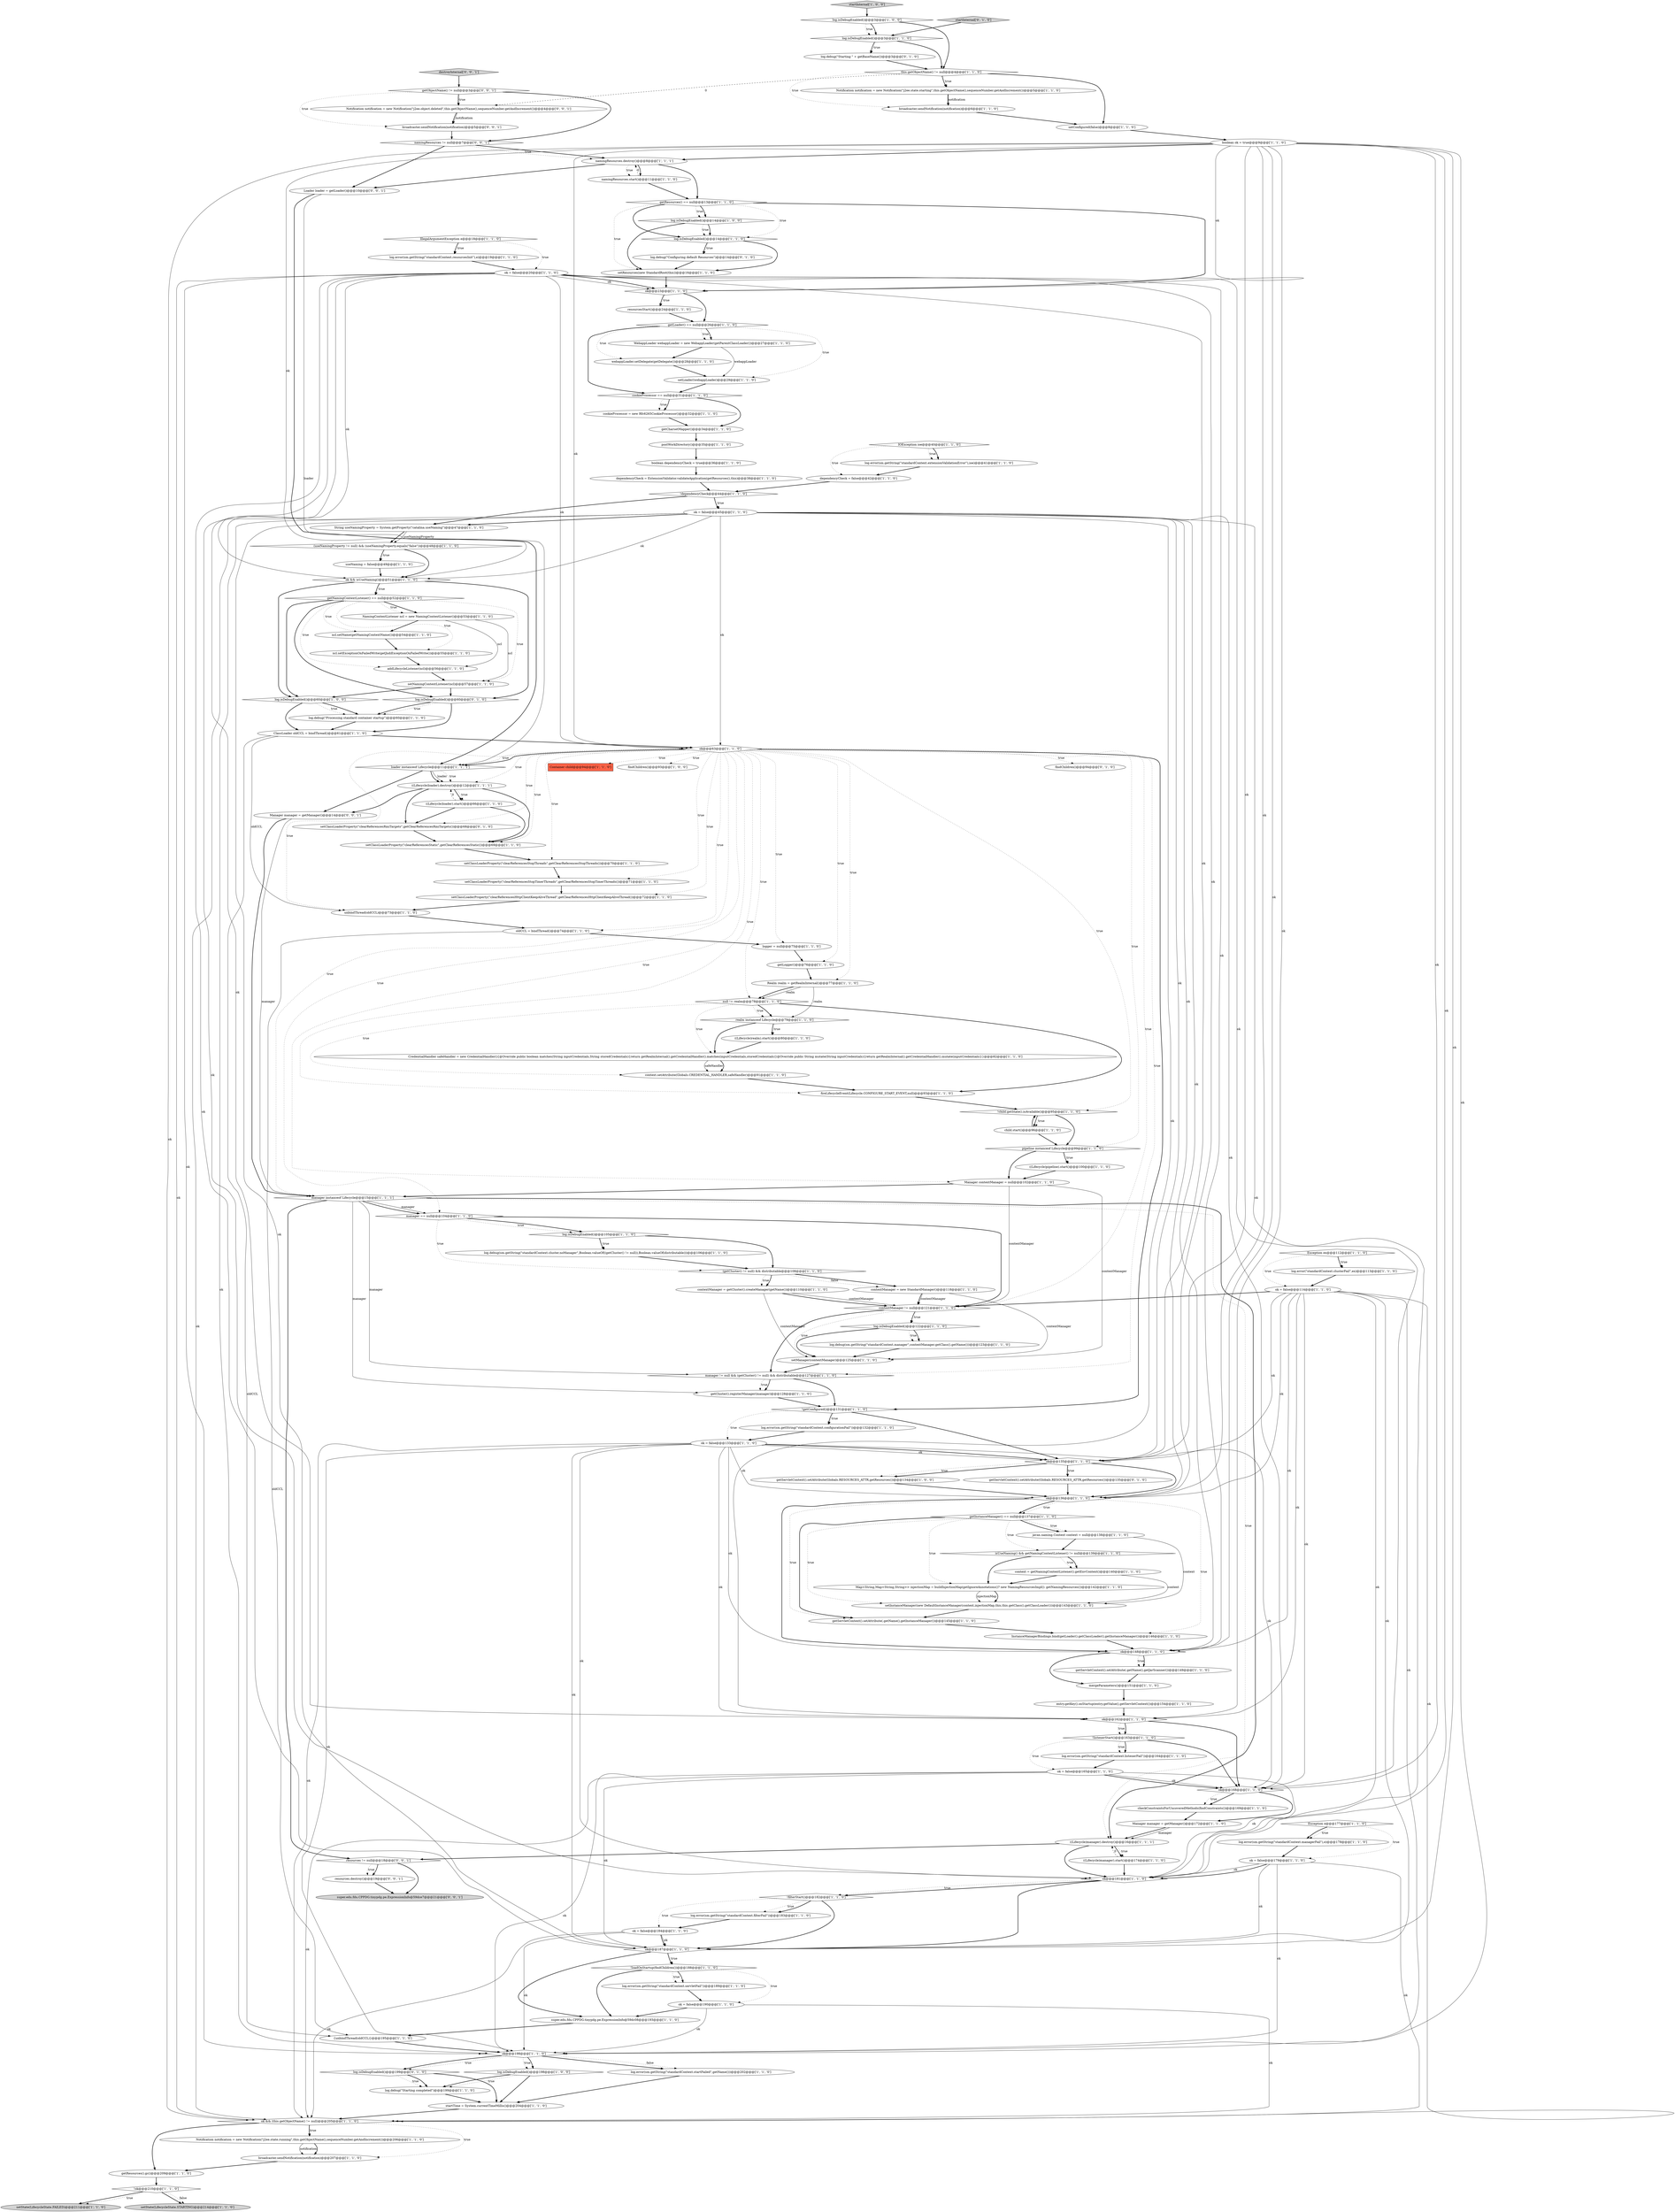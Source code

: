 digraph {
5 [style = filled, label = "dependencyCheck = false@@@42@@@['1', '1', '0']", fillcolor = white, shape = ellipse image = "AAA0AAABBB1BBB"];
106 [style = filled, label = "getServletContext().setAttribute(.getName(),getInstanceManager())@@@145@@@['1', '1', '0']", fillcolor = white, shape = ellipse image = "AAA0AAABBB1BBB"];
125 [style = filled, label = "getLoader() == null@@@26@@@['1', '1', '0']", fillcolor = white, shape = diamond image = "AAA0AAABBB1BBB"];
42 [style = filled, label = "getServletContext().setAttribute(.getName(),getJarScanner())@@@149@@@['1', '1', '0']", fillcolor = white, shape = ellipse image = "AAA0AAABBB1BBB"];
17 [style = filled, label = "log.error(\"standardContext.clusterFail\",ex)@@@113@@@['1', '1', '0']", fillcolor = white, shape = ellipse image = "AAA0AAABBB1BBB"];
9 [style = filled, label = "!listenerStart()@@@163@@@['1', '1', '0']", fillcolor = white, shape = diamond image = "AAA0AAABBB1BBB"];
74 [style = filled, label = "setState(LifecycleState.FAILED)@@@211@@@['1', '1', '0']", fillcolor = lightgray, shape = ellipse image = "AAA0AAABBB1BBB"];
156 [style = filled, label = "Loader loader = getLoader()@@@10@@@['0', '0', '1']", fillcolor = white, shape = ellipse image = "AAA0AAABBB3BBB"];
101 [style = filled, label = "loader instanceof Lifecycle@@@11@@@['1', '1', '1']", fillcolor = white, shape = diamond image = "AAA0AAABBB1BBB"];
40 [style = filled, label = "ncl.setExceptionOnFailedWrite(getJndiExceptionOnFailedWrite())@@@55@@@['1', '1', '0']", fillcolor = white, shape = ellipse image = "AAA0AAABBB1BBB"];
97 [style = filled, label = "Manager contextManager = null@@@102@@@['1', '1', '0']", fillcolor = white, shape = ellipse image = "AAA0AAABBB1BBB"];
117 [style = filled, label = "ok = false@@@45@@@['1', '1', '0']", fillcolor = white, shape = ellipse image = "AAA0AAABBB1BBB"];
73 [style = filled, label = "setInstanceManager(new DefaultInstanceManager(context,injectionMap,this,this.getClass().getClassLoader()))@@@143@@@['1', '1', '0']", fillcolor = white, shape = ellipse image = "AAA0AAABBB1BBB"];
59 [style = filled, label = "log.error(sm.getString(\"standardContext.resourcesInit\"),e)@@@19@@@['1', '1', '0']", fillcolor = white, shape = ellipse image = "AAA0AAABBB1BBB"];
6 [style = filled, label = "javax.naming.Context context = null@@@138@@@['1', '1', '0']", fillcolor = white, shape = ellipse image = "AAA0AAABBB1BBB"];
53 [style = filled, label = "log.error(sm.getString(\"standardContext.configurationFail\"))@@@132@@@['1', '1', '0']", fillcolor = white, shape = ellipse image = "AAA0AAABBB1BBB"];
49 [style = filled, label = "ncl.setName(getNamingContextName())@@@54@@@['1', '1', '0']", fillcolor = white, shape = ellipse image = "AAA0AAABBB1BBB"];
141 [style = filled, label = "log.debug(\"Starting \" + getBaseName())@@@3@@@['0', '1', '0']", fillcolor = white, shape = ellipse image = "AAA0AAABBB2BBB"];
150 [style = filled, label = "resources != null@@@18@@@['0', '0', '1']", fillcolor = white, shape = diamond image = "AAA0AAABBB3BBB"];
4 [style = filled, label = "checkConstraintsForUncoveredMethods(findConstraints())@@@169@@@['1', '1', '0']", fillcolor = white, shape = ellipse image = "AAA0AAABBB1BBB"];
1 [style = filled, label = "realm instanceof Lifecycle@@@79@@@['1', '1', '0']", fillcolor = white, shape = diamond image = "AAA0AAABBB1BBB"];
24 [style = filled, label = "log.error(sm.getString(\"standardContext.servletFail\"))@@@189@@@['1', '1', '0']", fillcolor = white, shape = ellipse image = "AAA0AAABBB1BBB"];
105 [style = filled, label = "cookieProcessor = new Rfc6265CookieProcessor()@@@32@@@['1', '1', '0']", fillcolor = white, shape = ellipse image = "AAA0AAABBB1BBB"];
108 [style = filled, label = "InstanceManagerBindings.bind(getLoader().getClassLoader(),getInstanceManager())@@@146@@@['1', '1', '0']", fillcolor = white, shape = ellipse image = "AAA0AAABBB1BBB"];
128 [style = filled, label = "setState(LifecycleState.STARTING)@@@214@@@['1', '1', '0']", fillcolor = lightgray, shape = ellipse image = "AAA0AAABBB1BBB"];
12 [style = filled, label = "log.error(sm.getString(\"standardContext.startFailed\",getName()))@@@202@@@['1', '1', '0']", fillcolor = white, shape = ellipse image = "AAA0AAABBB1BBB"];
77 [style = filled, label = "manager != null && (getCluster() != null) && distributable@@@127@@@['1', '1', '0']", fillcolor = white, shape = diamond image = "AAA0AAABBB1BBB"];
142 [style = filled, label = "log.isDebugEnabled()@@@60@@@['0', '1', '0']", fillcolor = white, shape = diamond image = "AAA0AAABBB2BBB"];
100 [style = filled, label = "!getConfigured()@@@131@@@['1', '1', '0']", fillcolor = white, shape = diamond image = "AAA0AAABBB1BBB"];
36 [style = filled, label = "fireLifecycleEvent(Lifecycle.CONFIGURE_START_EVENT,null)@@@93@@@['1', '1', '0']", fillcolor = white, shape = ellipse image = "AAA0AAABBB1BBB"];
89 [style = filled, label = "Realm realm = getRealmInternal()@@@77@@@['1', '1', '0']", fillcolor = white, shape = ellipse image = "AAA0AAABBB1BBB"];
111 [style = filled, label = "!loadOnStartup(findChildren())@@@188@@@['1', '1', '0']", fillcolor = white, shape = diamond image = "AAA0AAABBB1BBB"];
109 [style = filled, label = "ok@@@198@@@['1', '1', '0']", fillcolor = white, shape = diamond image = "AAA0AAABBB1BBB"];
54 [style = filled, label = "getResources().gc()@@@209@@@['1', '1', '0']", fillcolor = white, shape = ellipse image = "AAA0AAABBB1BBB"];
95 [style = filled, label = "ok && isUseNaming()@@@51@@@['1', '1', '0']", fillcolor = white, shape = diamond image = "AAA0AAABBB1BBB"];
96 [style = filled, label = "((Lifecycle)loader).start()@@@66@@@['1', '1', '0']", fillcolor = white, shape = ellipse image = "AAA0AAABBB1BBB"];
138 [style = filled, label = "unbindThread(oldCCL)@@@73@@@['1', '1', '0']", fillcolor = white, shape = ellipse image = "AAA0AAABBB1BBB"];
66 [style = filled, label = "log.isDebugEnabled()@@@122@@@['1', '1', '0']", fillcolor = white, shape = diamond image = "AAA0AAABBB1BBB"];
113 [style = filled, label = "boolean ok = true@@@9@@@['1', '1', '0']", fillcolor = white, shape = ellipse image = "AAA0AAABBB1BBB"];
57 [style = filled, label = "context = getNamingContextListener().getEnvContext()@@@140@@@['1', '1', '0']", fillcolor = white, shape = ellipse image = "AAA0AAABBB1BBB"];
152 [style = filled, label = "resources.destroy()@@@19@@@['0', '0', '1']", fillcolor = white, shape = ellipse image = "AAA0AAABBB3BBB"];
158 [style = filled, label = "broadcaster.sendNotification(notification)@@@5@@@['0', '0', '1']", fillcolor = white, shape = ellipse image = "AAA0AAABBB3BBB"];
23 [style = filled, label = "ok@@@168@@@['1', '1', '0']", fillcolor = white, shape = diamond image = "AAA0AAABBB1BBB"];
130 [style = filled, label = "((Lifecycle)loader).destroy()@@@12@@@['1', '1', '1']", fillcolor = white, shape = ellipse image = "AAA0AAABBB1BBB"];
137 [style = filled, label = "IllegalArgumentException e@@@18@@@['1', '1', '0']", fillcolor = white, shape = diamond image = "AAA0AAABBB1BBB"];
107 [style = filled, label = "contextManager = getCluster().createManager(getName())@@@110@@@['1', '1', '0']", fillcolor = white, shape = ellipse image = "AAA0AAABBB1BBB"];
67 [style = filled, label = "mergeParameters()@@@151@@@['1', '1', '0']", fillcolor = white, shape = ellipse image = "AAA0AAABBB1BBB"];
20 [style = filled, label = "log.isDebugEnabled()@@@198@@@['1', '0', '0']", fillcolor = white, shape = diamond image = "AAA0AAABBB1BBB"];
131 [style = filled, label = "logger = null@@@75@@@['1', '1', '0']", fillcolor = white, shape = ellipse image = "AAA0AAABBB1BBB"];
3 [style = filled, label = "broadcaster.sendNotification(notification)@@@6@@@['1', '1', '0']", fillcolor = white, shape = ellipse image = "AAA0AAABBB1BBB"];
44 [style = filled, label = "!filterStart()@@@182@@@['1', '1', '0']", fillcolor = white, shape = diamond image = "AAA0AAABBB1BBB"];
119 [style = filled, label = "boolean dependencyCheck = true@@@36@@@['1', '1', '0']", fillcolor = white, shape = ellipse image = "AAA0AAABBB1BBB"];
123 [style = filled, label = "ok = false@@@190@@@['1', '1', '0']", fillcolor = white, shape = ellipse image = "AAA0AAABBB1BBB"];
7 [style = filled, label = "log.error(sm.getString(\"standardContext.managerFail\"),e)@@@178@@@['1', '1', '0']", fillcolor = white, shape = ellipse image = "AAA0AAABBB1BBB"];
90 [style = filled, label = "WebappLoader webappLoader = new WebappLoader(getParentClassLoader())@@@27@@@['1', '1', '0']", fillcolor = white, shape = ellipse image = "AAA0AAABBB1BBB"];
148 [style = filled, label = "log.isDebugEnabled()@@@199@@@['0', '1', '0']", fillcolor = white, shape = diamond image = "AAA0AAABBB2BBB"];
146 [style = filled, label = "getServletContext().setAttribute(Globals.RESOURCES_ATTR,getResources())@@@135@@@['0', '1', '0']", fillcolor = white, shape = ellipse image = "AAA0AAABBB2BBB"];
28 [style = filled, label = "ClassLoader oldCCL = bindThread()@@@61@@@['1', '1', '0']", fillcolor = white, shape = ellipse image = "AAA0AAABBB1BBB"];
112 [style = filled, label = "setLoader(webappLoader)@@@29@@@['1', '1', '0']", fillcolor = white, shape = ellipse image = "AAA0AAABBB1BBB"];
0 [style = filled, label = "log.error(sm.getString(\"standardContext.extensionValidationError\"),ioe)@@@41@@@['1', '1', '0']", fillcolor = white, shape = ellipse image = "AAA0AAABBB1BBB"];
83 [style = filled, label = "broadcaster.sendNotification(notification)@@@207@@@['1', '1', '0']", fillcolor = white, shape = ellipse image = "AAA0AAABBB1BBB"];
87 [style = filled, label = "log.error(sm.getString(\"standardContext.filterFail\"))@@@183@@@['1', '1', '0']", fillcolor = white, shape = ellipse image = "AAA0AAABBB1BBB"];
58 [style = filled, label = "Container child@@@94@@@['1', '1', '0']", fillcolor = tomato, shape = box image = "AAA0AAABBB1BBB"];
38 [style = filled, label = "getNamingContextListener() == null@@@52@@@['1', '1', '0']", fillcolor = white, shape = diamond image = "AAA0AAABBB1BBB"];
34 [style = filled, label = "((Lifecycle)pipeline).start()@@@100@@@['1', '1', '0']", fillcolor = white, shape = ellipse image = "AAA0AAABBB1BBB"];
70 [style = filled, label = "log.debug(sm.getString(\"standardContext.manager\",contextManager.getClass().getName()))@@@123@@@['1', '1', '0']", fillcolor = white, shape = ellipse image = "AAA0AAABBB1BBB"];
56 [style = filled, label = "log.isDebugEnabled()@@@3@@@['1', '0', '0']", fillcolor = white, shape = diamond image = "AAA0AAABBB1BBB"];
135 [style = filled, label = "(getCluster() != null) && distributable@@@108@@@['1', '1', '0']", fillcolor = white, shape = diamond image = "AAA0AAABBB1BBB"];
13 [style = filled, label = "context.setAttribute(Globals.CREDENTIAL_HANDLER,safeHandler)@@@91@@@['1', '1', '0']", fillcolor = white, shape = ellipse image = "AAA0AAABBB1BBB"];
103 [style = filled, label = "child.start()@@@96@@@['1', '1', '0']", fillcolor = white, shape = ellipse image = "AAA0AAABBB1BBB"];
61 [style = filled, label = "ok@@@136@@@['1', '1', '0']", fillcolor = white, shape = diamond image = "AAA0AAABBB1BBB"];
140 [style = filled, label = "ok && (this.getObjectName() != null)@@@205@@@['1', '1', '0']", fillcolor = white, shape = diamond image = "AAA0AAABBB1BBB"];
79 [style = filled, label = "ok = false@@@165@@@['1', '1', '0']", fillcolor = white, shape = ellipse image = "AAA0AAABBB1BBB"];
110 [style = filled, label = "log.debug(\"Processing standard container startup\")@@@60@@@['1', '1', '0']", fillcolor = white, shape = ellipse image = "AAA0AAABBB1BBB"];
121 [style = filled, label = "namingResources.destroy()@@@8@@@['1', '1', '1']", fillcolor = white, shape = ellipse image = "AAA0AAABBB1BBB"];
39 [style = filled, label = "this.getObjectName() != null@@@4@@@['1', '1', '0']", fillcolor = white, shape = diamond image = "AAA0AAABBB1BBB"];
30 [style = filled, label = "findChildren()@@@93@@@['1', '0', '0']", fillcolor = white, shape = ellipse image = "AAA0AAABBB1BBB"];
31 [style = filled, label = "((Lifecycle)manager).start()@@@174@@@['1', '1', '0']", fillcolor = white, shape = ellipse image = "AAA0AAABBB1BBB"];
15 [style = filled, label = "Exception ex@@@112@@@['1', '1', '0']", fillcolor = white, shape = diamond image = "AAA0AAABBB1BBB"];
62 [style = filled, label = "addLifecycleListener(ncl)@@@56@@@['1', '1', '0']", fillcolor = white, shape = ellipse image = "AAA0AAABBB1BBB"];
98 [style = filled, label = "log.isDebugEnabled()@@@14@@@['1', '0', '0']", fillcolor = white, shape = diamond image = "AAA0AAABBB1BBB"];
143 [style = filled, label = "log.debug(\"Configuring default Resources\")@@@14@@@['0', '1', '0']", fillcolor = white, shape = ellipse image = "AAA0AAABBB2BBB"];
26 [style = filled, label = "(useNamingProperty != null) && (useNamingProperty.equals(\"false\"))@@@48@@@['1', '1', '0']", fillcolor = white, shape = diamond image = "AAA0AAABBB1BBB"];
129 [style = filled, label = "namingResources.start()@@@11@@@['1', '1', '0']", fillcolor = white, shape = ellipse image = "AAA0AAABBB1BBB"];
18 [style = filled, label = "CredentialHandler safeHandler = new CredentialHandler(){@Override public boolean matches(String inputCredentials,String storedCredentials){return getRealmInternal().getCredentialHandler().matches(inputCredentials,storedCredentials)}@Override public String mutate(String inputCredentials){return getRealmInternal().getCredentialHandler().mutate(inputCredentials)}}@@@82@@@['1', '1', '0']", fillcolor = white, shape = ellipse image = "AAA0AAABBB1BBB"];
25 [style = filled, label = "((Lifecycle)realm).start()@@@80@@@['1', '1', '0']", fillcolor = white, shape = ellipse image = "AAA0AAABBB1BBB"];
116 [style = filled, label = "NamingContextListener ncl = new NamingContextListener()@@@53@@@['1', '1', '0']", fillcolor = white, shape = ellipse image = "AAA0AAABBB1BBB"];
115 [style = filled, label = "log.isDebugEnabled()@@@14@@@['1', '1', '0']", fillcolor = white, shape = diamond image = "AAA0AAABBB1BBB"];
153 [style = filled, label = "destroyInternal['0', '0', '1']", fillcolor = lightgray, shape = diamond image = "AAA0AAABBB3BBB"];
47 [style = filled, label = "getLogger()@@@76@@@['1', '1', '0']", fillcolor = white, shape = ellipse image = "AAA0AAABBB1BBB"];
64 [style = filled, label = "ok@@@135@@@['1', '1', '0']", fillcolor = white, shape = diamond image = "AAA0AAABBB1BBB"];
147 [style = filled, label = "setClassLoaderProperty(\"clearReferencesRmiTargets\",getClearReferencesRmiTargets())@@@68@@@['0', '1', '0']", fillcolor = white, shape = ellipse image = "AAA1AAABBB2BBB"];
92 [style = filled, label = "setClassLoaderProperty(\"clearReferencesStopTimerThreads\",getClearReferencesStopTimerThreads())@@@71@@@['1', '1', '0']", fillcolor = white, shape = ellipse image = "AAA0AAABBB1BBB"];
8 [style = filled, label = "((Lifecycle)manager).destroy()@@@16@@@['1', '1', '1']", fillcolor = white, shape = ellipse image = "AAA0AAABBB1BBB"];
136 [style = filled, label = "Notification notification = new Notification(\"j2ee.state.running\",this.getObjectName(),sequenceNumber.getAndIncrement())@@@206@@@['1', '1', '0']", fillcolor = white, shape = ellipse image = "AAA0AAABBB1BBB"];
133 [style = filled, label = "log.isDebugEnabled()@@@3@@@['1', '1', '0']", fillcolor = white, shape = diamond image = "AAA0AAABBB1BBB"];
2 [style = filled, label = "ok = false@@@20@@@['1', '1', '0']", fillcolor = white, shape = ellipse image = "AAA0AAABBB1BBB"];
88 [style = filled, label = "{unbindThread(oldCCL)}@@@195@@@['1', '1', '0']", fillcolor = white, shape = ellipse image = "AAA0AAABBB1BBB"];
21 [style = filled, label = "ok@@@23@@@['1', '1', '0']", fillcolor = white, shape = diamond image = "AAA0AAABBB1BBB"];
78 [style = filled, label = "log.debug(\"Starting completed\")@@@199@@@['1', '1', '0']", fillcolor = white, shape = ellipse image = "AAA0AAABBB1BBB"];
32 [style = filled, label = "setNamingContextListener(ncl)@@@57@@@['1', '1', '0']", fillcolor = white, shape = ellipse image = "AAA0AAABBB1BBB"];
157 [style = filled, label = "getObjectName() != null@@@3@@@['0', '0', '1']", fillcolor = white, shape = diamond image = "AAA0AAABBB3BBB"];
27 [style = filled, label = "pipeline instanceof Lifecycle@@@99@@@['1', '1', '0']", fillcolor = white, shape = diamond image = "AAA0AAABBB1BBB"];
55 [style = filled, label = "dependencyCheck = ExtensionValidator.validateApplication(getResources(),this)@@@38@@@['1', '1', '0']", fillcolor = white, shape = ellipse image = "AAA0AAABBB1BBB"];
132 [style = filled, label = "String useNamingProperty = System.getProperty(\"catalina.useNaming\")@@@47@@@['1', '1', '0']", fillcolor = white, shape = ellipse image = "AAA0AAABBB1BBB"];
68 [style = filled, label = "cookieProcessor == null@@@31@@@['1', '1', '0']", fillcolor = white, shape = diamond image = "AAA0AAABBB1BBB"];
149 [style = filled, label = "namingResources != null@@@7@@@['0', '0', '1']", fillcolor = white, shape = diamond image = "AAA0AAABBB3BBB"];
86 [style = filled, label = "Notification notification = new Notification(\"j2ee.state.starting\",this.getObjectName(),sequenceNumber.getAndIncrement())@@@5@@@['1', '1', '0']", fillcolor = white, shape = ellipse image = "AAA0AAABBB1BBB"];
22 [style = filled, label = "getCharsetMapper()@@@34@@@['1', '1', '0']", fillcolor = white, shape = ellipse image = "AAA0AAABBB1BBB"];
134 [style = filled, label = "log.debug(sm.getString(\"standardContext.cluster.noManager\",Boolean.valueOf((getCluster() != null)),Boolean.valueOf(distributable)))@@@106@@@['1', '1', '0']", fillcolor = white, shape = ellipse image = "AAA0AAABBB1BBB"];
91 [style = filled, label = "!dependencyCheck@@@44@@@['1', '1', '0']", fillcolor = white, shape = diamond image = "AAA0AAABBB1BBB"];
41 [style = filled, label = "!ok@@@210@@@['1', '1', '0']", fillcolor = white, shape = diamond image = "AAA0AAABBB1BBB"];
114 [style = filled, label = "ok = false@@@184@@@['1', '1', '0']", fillcolor = white, shape = ellipse image = "AAA0AAABBB1BBB"];
46 [style = filled, label = "getServletContext().setAttribute(Globals.RESOURCES_ATTR,getResources())@@@134@@@['1', '0', '0']", fillcolor = white, shape = ellipse image = "AAA0AAABBB1BBB"];
60 [style = filled, label = "ok@@@162@@@['1', '1', '0']", fillcolor = white, shape = diamond image = "AAA0AAABBB1BBB"];
16 [style = filled, label = "setManager(contextManager)@@@125@@@['1', '1', '0']", fillcolor = white, shape = ellipse image = "AAA0AAABBB1BBB"];
45 [style = filled, label = "ok = false@@@114@@@['1', '1', '0']", fillcolor = white, shape = ellipse image = "AAA0AAABBB1BBB"];
122 [style = filled, label = "!child.getState().isAvailable()@@@95@@@['1', '1', '0']", fillcolor = white, shape = diamond image = "AAA0AAABBB1BBB"];
99 [style = filled, label = "setClassLoaderProperty(\"clearReferencesHttpClientKeepAliveThread\",getClearReferencesHttpClientKeepAliveThread())@@@72@@@['1', '1', '0']", fillcolor = white, shape = ellipse image = "AAA0AAABBB1BBB"];
65 [style = filled, label = "getResources() == null@@@13@@@['1', '1', '0']", fillcolor = white, shape = diamond image = "AAA0AAABBB1BBB"];
124 [style = filled, label = "useNaming = false@@@49@@@['1', '1', '0']", fillcolor = white, shape = ellipse image = "AAA0AAABBB1BBB"];
11 [style = filled, label = "oldCCL = bindThread()@@@74@@@['1', '1', '0']", fillcolor = white, shape = ellipse image = "AAA0AAABBB1BBB"];
80 [style = filled, label = "ok@@@181@@@['1', '1', '0']", fillcolor = white, shape = diamond image = "AAA0AAABBB1BBB"];
10 [style = filled, label = "getCluster().registerManager(manager)@@@128@@@['1', '1', '0']", fillcolor = white, shape = ellipse image = "AAA0AAABBB1BBB"];
85 [style = filled, label = "postWorkDirectory()@@@35@@@['1', '1', '0']", fillcolor = white, shape = ellipse image = "AAA0AAABBB1BBB"];
35 [style = filled, label = "super.edu.fdu.CPPDG.tinypdg.pe.ExpressionInfo@59dc08@@@193@@@['1', '1', '0']", fillcolor = white, shape = ellipse image = "AAA0AAABBB1BBB"];
155 [style = filled, label = "Notification notification = new Notification(\"j2ee.object.deleted\",this.getObjectName(),sequenceNumber.getAndIncrement())@@@4@@@['0', '0', '1']", fillcolor = white, shape = ellipse image = "AAA0AAABBB3BBB"];
120 [style = filled, label = "setConfigured(false)@@@8@@@['1', '1', '0']", fillcolor = white, shape = ellipse image = "AAA0AAABBB1BBB"];
84 [style = filled, label = "entry.getKey().onStartup(entry.getValue(),getServletContext())@@@154@@@['1', '1', '0']", fillcolor = white, shape = ellipse image = "AAA0AAABBB1BBB"];
126 [style = filled, label = "null != realm@@@78@@@['1', '1', '0']", fillcolor = white, shape = diamond image = "AAA0AAABBB1BBB"];
72 [style = filled, label = "webappLoader.setDelegate(getDelegate())@@@28@@@['1', '1', '0']", fillcolor = white, shape = ellipse image = "AAA0AAABBB1BBB"];
63 [style = filled, label = "startTime = System.currentTimeMillis()@@@204@@@['1', '1', '0']", fillcolor = white, shape = ellipse image = "AAA0AAABBB1BBB"];
139 [style = filled, label = "ok = false@@@133@@@['1', '1', '0']", fillcolor = white, shape = ellipse image = "AAA0AAABBB1BBB"];
127 [style = filled, label = "ok@@@187@@@['1', '1', '0']", fillcolor = white, shape = diamond image = "AAA0AAABBB1BBB"];
104 [style = filled, label = "contextManager != null@@@121@@@['1', '1', '0']", fillcolor = white, shape = diamond image = "AAA0AAABBB1BBB"];
94 [style = filled, label = "contextManager = new StandardManager()@@@118@@@['1', '1', '0']", fillcolor = white, shape = ellipse image = "AAA0AAABBB1BBB"];
33 [style = filled, label = "Map<String,Map<String,String>> injectionMap = buildInjectionMap(getIgnoreAnnotations()? new NamingResourcesImpl(): getNamingResources())@@@142@@@['1', '1', '0']", fillcolor = white, shape = ellipse image = "AAA0AAABBB1BBB"];
75 [style = filled, label = "setClassLoaderProperty(\"clearReferencesStatic\",getClearReferencesStatic())@@@69@@@['1', '1', '0']", fillcolor = white, shape = ellipse image = "AAA0AAABBB1BBB"];
151 [style = filled, label = "Manager manager = getManager()@@@14@@@['0', '0', '1']", fillcolor = white, shape = ellipse image = "AAA0AAABBB3BBB"];
82 [style = filled, label = "Exception e@@@177@@@['1', '1', '0']", fillcolor = white, shape = diamond image = "AAA0AAABBB1BBB"];
29 [style = filled, label = "startInternal['1', '0', '0']", fillcolor = lightgray, shape = diamond image = "AAA0AAABBB1BBB"];
19 [style = filled, label = "log.error(sm.getString(\"standardContext.listenerFail\"))@@@164@@@['1', '1', '0']", fillcolor = white, shape = ellipse image = "AAA0AAABBB1BBB"];
76 [style = filled, label = "manager instanceof Lifecycle@@@15@@@['1', '1', '1']", fillcolor = white, shape = diamond image = "AAA0AAABBB1BBB"];
37 [style = filled, label = "getInstanceManager() == null@@@137@@@['1', '1', '0']", fillcolor = white, shape = diamond image = "AAA0AAABBB1BBB"];
69 [style = filled, label = "IOException ioe@@@40@@@['1', '1', '0']", fillcolor = white, shape = diamond image = "AAA0AAABBB1BBB"];
50 [style = filled, label = "ok@@@148@@@['1', '1', '0']", fillcolor = white, shape = diamond image = "AAA0AAABBB1BBB"];
102 [style = filled, label = "ok = false@@@179@@@['1', '1', '0']", fillcolor = white, shape = ellipse image = "AAA0AAABBB1BBB"];
145 [style = filled, label = "findChildren()@@@94@@@['0', '1', '0']", fillcolor = white, shape = ellipse image = "AAA0AAABBB2BBB"];
154 [style = filled, label = "super.edu.fdu.CPPDG.tinypdg.pe.ExpressionInfo@59dce7@@@21@@@['0', '0', '1']", fillcolor = lightgray, shape = ellipse image = "AAA0AAABBB3BBB"];
71 [style = filled, label = "Manager manager = getManager()@@@172@@@['1', '1', '0']", fillcolor = white, shape = ellipse image = "AAA0AAABBB1BBB"];
81 [style = filled, label = "isUseNaming() && getNamingContextListener() != null@@@139@@@['1', '1', '0']", fillcolor = white, shape = diamond image = "AAA0AAABBB1BBB"];
48 [style = filled, label = "resourcesStart()@@@24@@@['1', '1', '0']", fillcolor = white, shape = ellipse image = "AAA0AAABBB1BBB"];
118 [style = filled, label = "log.isDebugEnabled()@@@105@@@['1', '1', '0']", fillcolor = white, shape = diamond image = "AAA0AAABBB1BBB"];
43 [style = filled, label = "manager == null@@@104@@@['1', '1', '0']", fillcolor = white, shape = diamond image = "AAA0AAABBB1BBB"];
52 [style = filled, label = "log.isDebugEnabled()@@@60@@@['1', '0', '0']", fillcolor = white, shape = diamond image = "AAA0AAABBB1BBB"];
51 [style = filled, label = "setResources(new StandardRoot(this))@@@16@@@['1', '1', '0']", fillcolor = white, shape = ellipse image = "AAA0AAABBB1BBB"];
93 [style = filled, label = "ok@@@63@@@['1', '1', '0']", fillcolor = white, shape = diamond image = "AAA0AAABBB1BBB"];
144 [style = filled, label = "startInternal['0', '1', '0']", fillcolor = lightgray, shape = diamond image = "AAA0AAABBB2BBB"];
14 [style = filled, label = "setClassLoaderProperty(\"clearReferencesStopThreads\",getClearReferencesStopThreads())@@@70@@@['1', '1', '0']", fillcolor = white, shape = ellipse image = "AAA0AAABBB1BBB"];
45->104 [style = bold, label=""];
43->118 [style = bold, label=""];
113->64 [style = solid, label="ok"];
9->79 [style = dotted, label="true"];
33->73 [style = bold, label=""];
117->109 [style = solid, label="ok"];
82->7 [style = dotted, label="true"];
54->41 [style = bold, label=""];
65->98 [style = dotted, label="true"];
138->11 [style = bold, label=""];
93->101 [style = dotted, label="true"];
150->152 [style = bold, label=""];
109->12 [style = dotted, label="false"];
125->112 [style = dotted, label="true"];
8->31 [style = bold, label=""];
127->111 [style = dotted, label="true"];
109->148 [style = dotted, label="true"];
95->38 [style = dotted, label="true"];
61->37 [style = dotted, label="true"];
26->95 [style = bold, label=""];
95->52 [style = bold, label=""];
127->111 [style = bold, label=""];
131->47 [style = bold, label=""];
93->47 [style = dotted, label="true"];
56->133 [style = bold, label=""];
15->45 [style = dotted, label="true"];
103->122 [style = bold, label=""];
20->78 [style = dotted, label="true"];
76->8 [style = dotted, label="true"];
113->21 [style = solid, label="ok"];
100->53 [style = dotted, label="true"];
66->16 [style = bold, label=""];
153->157 [style = bold, label=""];
65->51 [style = dotted, label="true"];
50->67 [style = bold, label=""];
71->8 [style = bold, label=""];
155->158 [style = solid, label="notification"];
68->22 [style = bold, label=""];
68->105 [style = dotted, label="true"];
125->72 [style = dotted, label="true"];
137->59 [style = dotted, label="true"];
1->25 [style = dotted, label="true"];
79->23 [style = bold, label=""];
45->60 [style = solid, label="ok"];
148->78 [style = dotted, label="true"];
1->25 [style = bold, label=""];
93->122 [style = dotted, label="true"];
61->106 [style = dotted, label="true"];
136->83 [style = solid, label="notification"];
148->78 [style = bold, label=""];
133->141 [style = bold, label=""];
148->63 [style = bold, label=""];
8->80 [style = bold, label=""];
93->77 [style = dotted, label="true"];
132->26 [style = bold, label=""];
61->37 [style = bold, label=""];
93->14 [style = dotted, label="true"];
26->124 [style = dotted, label="true"];
5->91 [style = bold, label=""];
111->24 [style = bold, label=""];
130->151 [style = bold, label=""];
113->93 [style = solid, label="ok"];
26->124 [style = bold, label=""];
126->18 [style = dotted, label="true"];
52->110 [style = bold, label=""];
96->130 [style = dashed, label="0"];
98->115 [style = bold, label=""];
115->143 [style = dotted, label="true"];
93->101 [style = bold, label=""];
116->32 [style = solid, label="ncl"];
25->18 [style = bold, label=""];
62->32 [style = bold, label=""];
65->115 [style = dotted, label="true"];
59->2 [style = bold, label=""];
97->104 [style = solid, label="contextManager"];
130->75 [style = bold, label=""];
39->86 [style = bold, label=""];
81->57 [style = dotted, label="true"];
36->122 [style = bold, label=""];
102->109 [style = solid, label="ok"];
117->80 [style = solid, label="ok"];
90->112 [style = solid, label="webappLoader"];
23->71 [style = bold, label=""];
109->148 [style = bold, label=""];
2->109 [style = solid, label="ok"];
94->104 [style = solid, label="contextManager"];
118->134 [style = bold, label=""];
91->117 [style = dotted, label="true"];
50->42 [style = dotted, label="true"];
150->152 [style = dotted, label="true"];
117->140 [style = solid, label="ok"];
95->142 [style = bold, label=""];
83->54 [style = bold, label=""];
64->146 [style = dotted, label="true"];
28->88 [style = solid, label="oldCCL"];
156->101 [style = solid, label="loader"];
149->156 [style = bold, label=""];
150->154 [style = bold, label=""];
24->123 [style = bold, label=""];
121->65 [style = bold, label=""];
117->23 [style = solid, label="ok"];
137->59 [style = bold, label=""];
64->61 [style = bold, label=""];
123->140 [style = solid, label="ok"];
57->33 [style = bold, label=""];
45->140 [style = solid, label="ok"];
2->64 [style = solid, label="ok"];
121->129 [style = bold, label=""];
37->6 [style = dotted, label="true"];
47->89 [style = bold, label=""];
52->28 [style = bold, label=""];
93->76 [style = dotted, label="true"];
0->5 [style = bold, label=""];
92->99 [style = bold, label=""];
43->135 [style = dotted, label="true"];
130->96 [style = bold, label=""];
48->125 [style = bold, label=""];
113->121 [style = bold, label=""];
139->64 [style = solid, label="ok"];
60->9 [style = bold, label=""];
76->8 [style = bold, label=""];
93->126 [style = dotted, label="true"];
19->79 [style = bold, label=""];
65->98 [style = bold, label=""];
40->62 [style = bold, label=""];
100->64 [style = bold, label=""];
139->80 [style = solid, label="ok"];
125->90 [style = dotted, label="true"];
149->121 [style = bold, label=""];
114->109 [style = solid, label="ok"];
130->96 [style = dotted, label="true"];
140->136 [style = dotted, label="true"];
146->61 [style = bold, label=""];
64->46 [style = bold, label=""];
94->16 [style = solid, label="contextManager"];
102->80 [style = bold, label=""];
133->141 [style = dotted, label="true"];
23->4 [style = bold, label=""];
2->95 [style = solid, label="ok"];
93->99 [style = dotted, label="true"];
38->49 [style = dotted, label="true"];
151->76 [style = bold, label=""];
157->155 [style = bold, label=""];
67->84 [style = bold, label=""];
64->146 [style = bold, label=""];
45->61 [style = solid, label="ok"];
87->114 [style = bold, label=""];
132->26 [style = solid, label="useNamingProperty"];
41->74 [style = bold, label=""];
18->13 [style = solid, label="safeHandler"];
66->70 [style = dotted, label="true"];
80->127 [style = bold, label=""];
115->51 [style = bold, label=""];
117->93 [style = solid, label="ok"];
117->95 [style = solid, label="ok"];
34->97 [style = bold, label=""];
113->50 [style = solid, label="ok"];
113->61 [style = solid, label="ok"];
126->1 [style = bold, label=""];
110->28 [style = bold, label=""];
29->56 [style = bold, label=""];
61->108 [style = dotted, label="true"];
38->116 [style = bold, label=""];
11->88 [style = solid, label="oldCCL"];
117->50 [style = solid, label="ok"];
66->70 [style = bold, label=""];
93->75 [style = dotted, label="true"];
104->16 [style = dotted, label="true"];
123->109 [style = solid, label="ok"];
82->102 [style = dotted, label="true"];
141->39 [style = bold, label=""];
45->80 [style = solid, label="ok"];
142->110 [style = dotted, label="true"];
32->52 [style = bold, label=""];
76->43 [style = solid, label="manager"];
93->92 [style = dotted, label="true"];
2->21 [style = solid, label="ok"];
45->64 [style = solid, label="ok"];
156->101 [style = bold, label=""];
143->51 [style = bold, label=""];
93->104 [style = dotted, label="true"];
101->130 [style = solid, label="loader"];
41->128 [style = bold, label=""];
73->106 [style = bold, label=""];
82->7 [style = bold, label=""];
13->36 [style = bold, label=""];
96->75 [style = bold, label=""];
127->35 [style = bold, label=""];
39->3 [style = dotted, label="true"];
140->83 [style = dotted, label="true"];
17->45 [style = bold, label=""];
12->63 [style = bold, label=""];
121->129 [style = dotted, label="true"];
77->10 [style = dotted, label="true"];
86->3 [style = solid, label="notification"];
27->34 [style = dotted, label="true"];
93->36 [style = dotted, label="true"];
38->32 [style = dotted, label="true"];
157->149 [style = bold, label=""];
122->27 [style = bold, label=""];
98->115 [style = dotted, label="true"];
70->16 [style = bold, label=""];
44->87 [style = dotted, label="true"];
113->23 [style = solid, label="ok"];
81->57 [style = bold, label=""];
157->155 [style = dotted, label="true"];
104->66 [style = bold, label=""];
43->104 [style = bold, label=""];
107->104 [style = solid, label="contextManager"];
71->8 [style = solid, label="manager"];
21->125 [style = bold, label=""];
10->100 [style = bold, label=""];
139->60 [style = solid, label="ok"];
147->75 [style = bold, label=""];
104->77 [style = bold, label=""];
139->23 [style = solid, label="ok"];
18->13 [style = bold, label=""];
38->142 [style = bold, label=""];
21->48 [style = dotted, label="true"];
119->55 [style = bold, label=""];
158->149 [style = bold, label=""];
126->13 [style = dotted, label="true"];
113->109 [style = solid, label="ok"];
57->73 [style = solid, label="context"];
31->8 [style = dashed, label="0"];
69->0 [style = dotted, label="true"];
135->94 [style = bold, label=""];
112->68 [style = bold, label=""];
27->34 [style = bold, label=""];
102->80 [style = solid, label="ok"];
68->105 [style = bold, label=""];
117->127 [style = solid, label="ok"];
45->127 [style = solid, label="ok"];
96->147 [style = bold, label=""];
113->60 [style = solid, label="ok"];
22->85 [style = bold, label=""];
139->64 [style = bold, label=""];
78->63 [style = bold, label=""];
84->60 [style = bold, label=""];
93->130 [style = dotted, label="true"];
117->132 [style = bold, label=""];
86->3 [style = bold, label=""];
151->76 [style = solid, label="manager"];
6->73 [style = solid, label="context"];
79->23 [style = solid, label="ok"];
77->10 [style = bold, label=""];
115->143 [style = bold, label=""];
152->154 [style = bold, label=""];
69->0 [style = bold, label=""];
65->21 [style = bold, label=""];
139->109 [style = solid, label="ok"];
107->16 [style = solid, label="contextManager"];
79->80 [style = solid, label="ok"];
2->21 [style = bold, label=""];
2->140 [style = solid, label="ok"];
107->104 [style = bold, label=""];
15->17 [style = bold, label=""];
76->43 [style = bold, label=""];
15->17 [style = dotted, label="true"];
89->126 [style = solid, label="realm"];
9->19 [style = bold, label=""];
93->97 [style = dotted, label="true"];
63->140 [style = bold, label=""];
100->139 [style = dotted, label="true"];
8->31 [style = dotted, label="true"];
114->127 [style = bold, label=""];
44->127 [style = bold, label=""];
121->156 [style = bold, label=""];
20->78 [style = bold, label=""];
93->100 [style = bold, label=""];
157->158 [style = dotted, label="true"];
52->110 [style = dotted, label="true"];
95->38 [style = bold, label=""];
88->109 [style = bold, label=""];
93->27 [style = dotted, label="true"];
111->35 [style = bold, label=""];
93->131 [style = dotted, label="true"];
37->73 [style = dotted, label="true"];
114->140 [style = solid, label="ok"];
117->60 [style = solid, label="ok"];
2->23 [style = solid, label="ok"];
106->108 [style = bold, label=""];
14->92 [style = bold, label=""];
93->89 [style = dotted, label="true"];
130->147 [style = bold, label=""];
69->5 [style = dotted, label="true"];
140->136 [style = bold, label=""];
116->62 [style = solid, label="ncl"];
39->86 [style = dotted, label="true"];
56->39 [style = bold, label=""];
7->102 [style = bold, label=""];
50->42 [style = bold, label=""];
118->135 [style = bold, label=""];
2->60 [style = solid, label="ok"];
65->115 [style = bold, label=""];
32->142 [style = bold, label=""];
39->155 [style = dashed, label="0"];
41->128 [style = dotted, label="false"];
37->6 [style = bold, label=""];
120->113 [style = bold, label=""];
93->43 [style = dotted, label="true"];
137->2 [style = dotted, label="true"];
91->132 [style = bold, label=""];
139->50 [style = solid, label="ok"];
9->23 [style = bold, label=""];
109->12 [style = bold, label=""];
44->114 [style = dotted, label="true"];
3->120 [style = bold, label=""];
45->109 [style = solid, label="ok"];
49->40 [style = bold, label=""];
129->121 [style = dashed, label="0"];
140->54 [style = bold, label=""];
27->97 [style = bold, label=""];
113->127 [style = solid, label="ok"];
97->76 [style = bold, label=""];
38->116 [style = dotted, label="true"];
97->16 [style = solid, label="contextManager"];
1->18 [style = bold, label=""];
85->119 [style = bold, label=""];
136->83 [style = bold, label=""];
43->118 [style = dotted, label="true"];
93->145 [style = dotted, label="true"];
139->61 [style = solid, label="ok"];
135->107 [style = dotted, label="true"];
101->130 [style = dotted, label="true"];
51->21 [style = bold, label=""];
117->61 [style = solid, label="ok"];
79->127 [style = solid, label="ok"];
144->133 [style = bold, label=""];
42->67 [style = bold, label=""];
104->66 [style = dotted, label="true"];
134->135 [style = bold, label=""];
77->100 [style = bold, label=""];
90->72 [style = bold, label=""];
102->140 [style = solid, label="ok"];
80->44 [style = bold, label=""];
38->52 [style = bold, label=""];
89->1 [style = solid, label="realm"];
80->44 [style = dotted, label="true"];
6->81 [style = bold, label=""];
44->87 [style = bold, label=""];
122->103 [style = bold, label=""];
94->104 [style = bold, label=""];
38->40 [style = dotted, label="true"];
100->53 [style = bold, label=""];
101->151 [style = bold, label=""];
76->10 [style = solid, label="manager"];
149->121 [style = dotted, label="true"];
105->22 [style = bold, label=""];
79->109 [style = solid, label="ok"];
114->127 [style = solid, label="ok"];
2->50 [style = solid, label="ok"];
28->93 [style = bold, label=""];
101->130 [style = bold, label=""];
21->48 [style = bold, label=""];
99->138 [style = bold, label=""];
142->28 [style = bold, label=""];
117->64 [style = solid, label="ok"];
91->117 [style = bold, label=""];
45->23 [style = solid, label="ok"];
108->50 [style = bold, label=""];
89->126 [style = bold, label=""];
81->33 [style = bold, label=""];
9->19 [style = dotted, label="true"];
111->123 [style = dotted, label="true"];
98->51 [style = bold, label=""];
124->95 [style = bold, label=""];
116->49 [style = bold, label=""];
64->46 [style = dotted, label="true"];
45->50 [style = solid, label="ok"];
93->138 [style = dotted, label="true"];
139->140 [style = solid, label="ok"];
55->91 [style = bold, label=""];
126->1 [style = dotted, label="true"];
33->73 [style = solid, label="injectionMap"];
102->127 [style = solid, label="ok"];
41->74 [style = dotted, label="true"];
38->62 [style = dotted, label="true"];
16->77 [style = bold, label=""];
31->80 [style = bold, label=""];
56->133 [style = dotted, label="true"];
37->81 [style = dotted, label="true"];
113->95 [style = solid, label="ok"];
39->120 [style = bold, label=""];
133->39 [style = bold, label=""];
60->9 [style = dotted, label="true"];
75->14 [style = bold, label=""];
113->140 [style = solid, label="ok"];
155->158 [style = bold, label=""];
122->103 [style = dotted, label="true"];
20->63 [style = bold, label=""];
93->58 [style = dotted, label="true"];
37->33 [style = dotted, label="true"];
93->147 [style = dotted, label="true"];
11->131 [style = bold, label=""];
93->11 [style = dotted, label="true"];
8->150 [style = bold, label=""];
28->138 [style = solid, label="oldCCL"];
79->140 [style = solid, label="ok"];
2->80 [style = solid, label="ok"];
135->107 [style = bold, label=""];
46->61 [style = bold, label=""];
4->71 [style = bold, label=""];
123->35 [style = bold, label=""];
35->88 [style = bold, label=""];
61->50 [style = bold, label=""];
93->30 [style = dotted, label="true"];
109->20 [style = dotted, label="true"];
103->27 [style = bold, label=""];
60->23 [style = bold, label=""];
126->36 [style = bold, label=""];
76->150 [style = bold, label=""];
2->61 [style = solid, label="ok"];
23->4 [style = dotted, label="true"];
118->134 [style = dotted, label="true"];
111->24 [style = dotted, label="true"];
129->65 [style = bold, label=""];
142->110 [style = bold, label=""];
125->68 [style = bold, label=""];
125->90 [style = bold, label=""];
72->112 [style = bold, label=""];
37->106 [style = bold, label=""];
135->94 [style = dotted, label="false"];
53->139 [style = bold, label=""];
2->127 [style = solid, label="ok"];
139->127 [style = solid, label="ok"];
113->80 [style = solid, label="ok"];
109->20 [style = bold, label=""];
76->77 [style = solid, label="manager"];
2->93 [style = solid, label="ok"];
}
